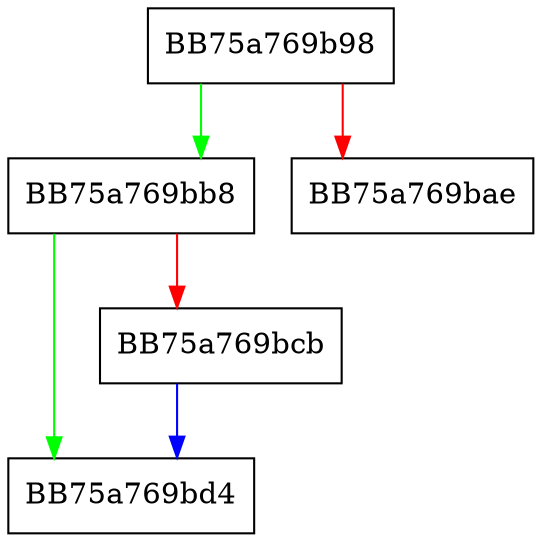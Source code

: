digraph read_address {
  node [shape="box"];
  graph [splines=ortho];
  BB75a769b98 -> BB75a769bb8 [color="green"];
  BB75a769b98 -> BB75a769bae [color="red"];
  BB75a769bb8 -> BB75a769bd4 [color="green"];
  BB75a769bb8 -> BB75a769bcb [color="red"];
  BB75a769bcb -> BB75a769bd4 [color="blue"];
}